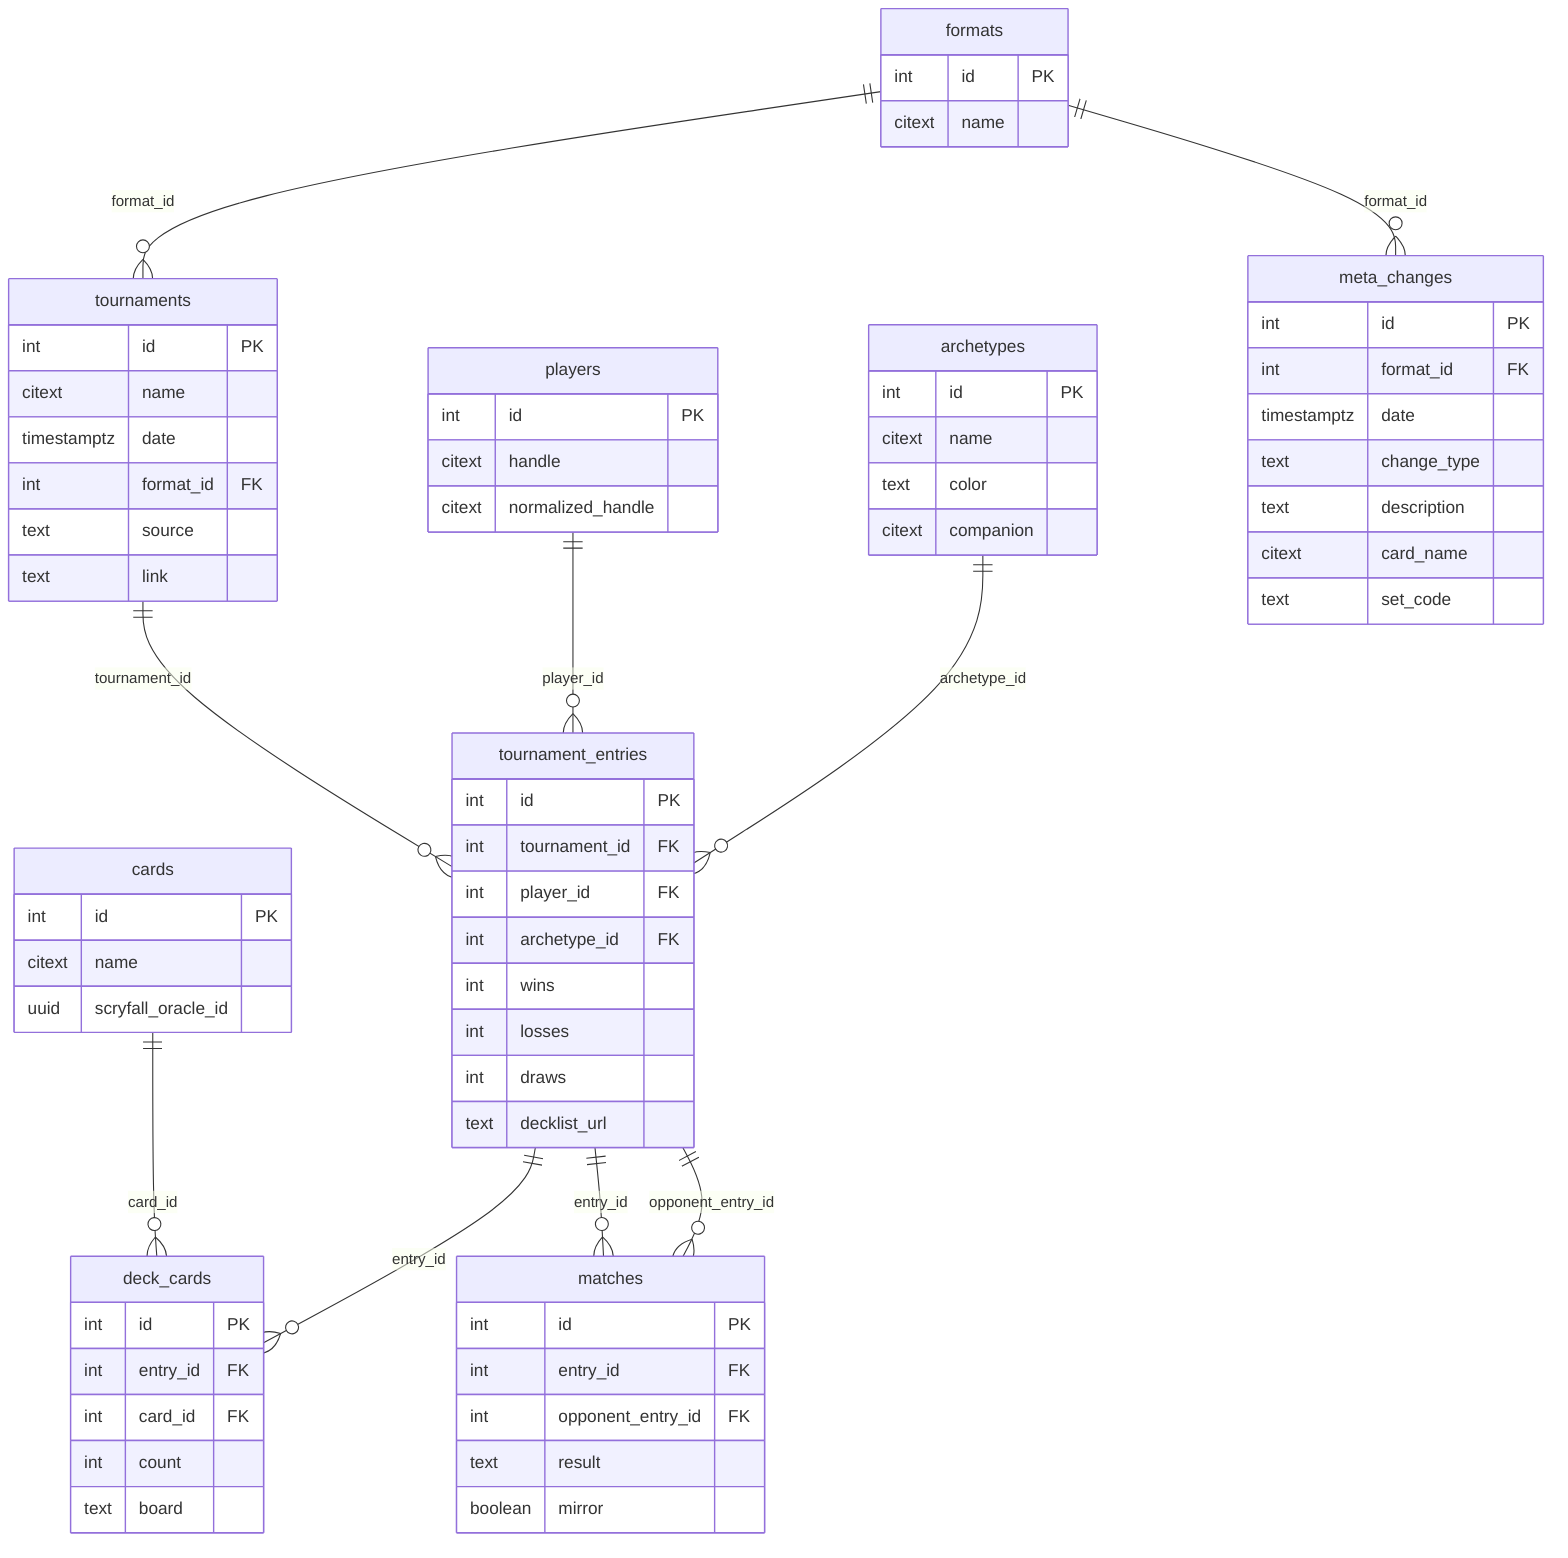 erDiagram
    %% Enumerations (conceptual):
    %% - tournaments.source: MTGO | Melee | Other
    %% - deck_cards.board: MAIN | SIDE
    %% - matches.result: WIN | LOSS | DRAW

    formats {
        int id PK
        citext name
    }

    meta_changes {
        int id PK
        int format_id FK 
        timestamptz date 
        text change_type 
        text description
        citext card_name
        text set_code
    }

    players {
        int id PK
        citext handle 
        citext normalized_handle 
    }

    cards {
        int id PK
        citext name 
        uuid scryfall_oracle_id
    }

    archetypes {
        int id PK
        citext name 
        text color
        citext companion
    }

    tournaments {
        int id PK
        citext name 
        timestamptz date 
        int format_id FK 
        text source 
        text link
    }

    tournament_entries {
        int id PK
        int tournament_id FK 
        int player_id FK 
        int archetype_id FK 
        int wins 
        int losses 
        int draws 
        text decklist_url
        %% UNIQUE (tournament_id, player_id)
    }

    deck_cards {
        int id PK
        int entry_id FK 
        int card_id FK 
        int count 
        text board 
        %% board: MAIN | SIDE
        %% UNIQUE (entry_id, card_id, board)
    }

    matches {
        int id PK
        int entry_id FK 
        int opponent_entry_id FK 
        text result 
        %% result: WIN | LOSS | DRAW (from entry_id's perspective)
        boolean mirror 
        %% mirror: true if same-archetype pairing
        %% To avoid double-counting in queries, aggregate by
        %% (stage, round_no, LEAST(entry_id, opponent_entry_id), GREATEST(...))
    }

    %% Relationships
    formats ||--o{ tournaments : "format_id"
    formats ||--o{ meta_changes : "format_id"
    tournaments ||--o{ tournament_entries : "tournament_id"
    players ||--o{ tournament_entries : "player_id"
    archetypes ||--o{ tournament_entries : "archetype_id"
    tournament_entries ||--o{ deck_cards : "entry_id"
    cards ||--o{ deck_cards : "card_id"
    tournament_entries ||--o{ matches : "entry_id"
    tournament_entries ||--o{ matches : "opponent_entry_id"